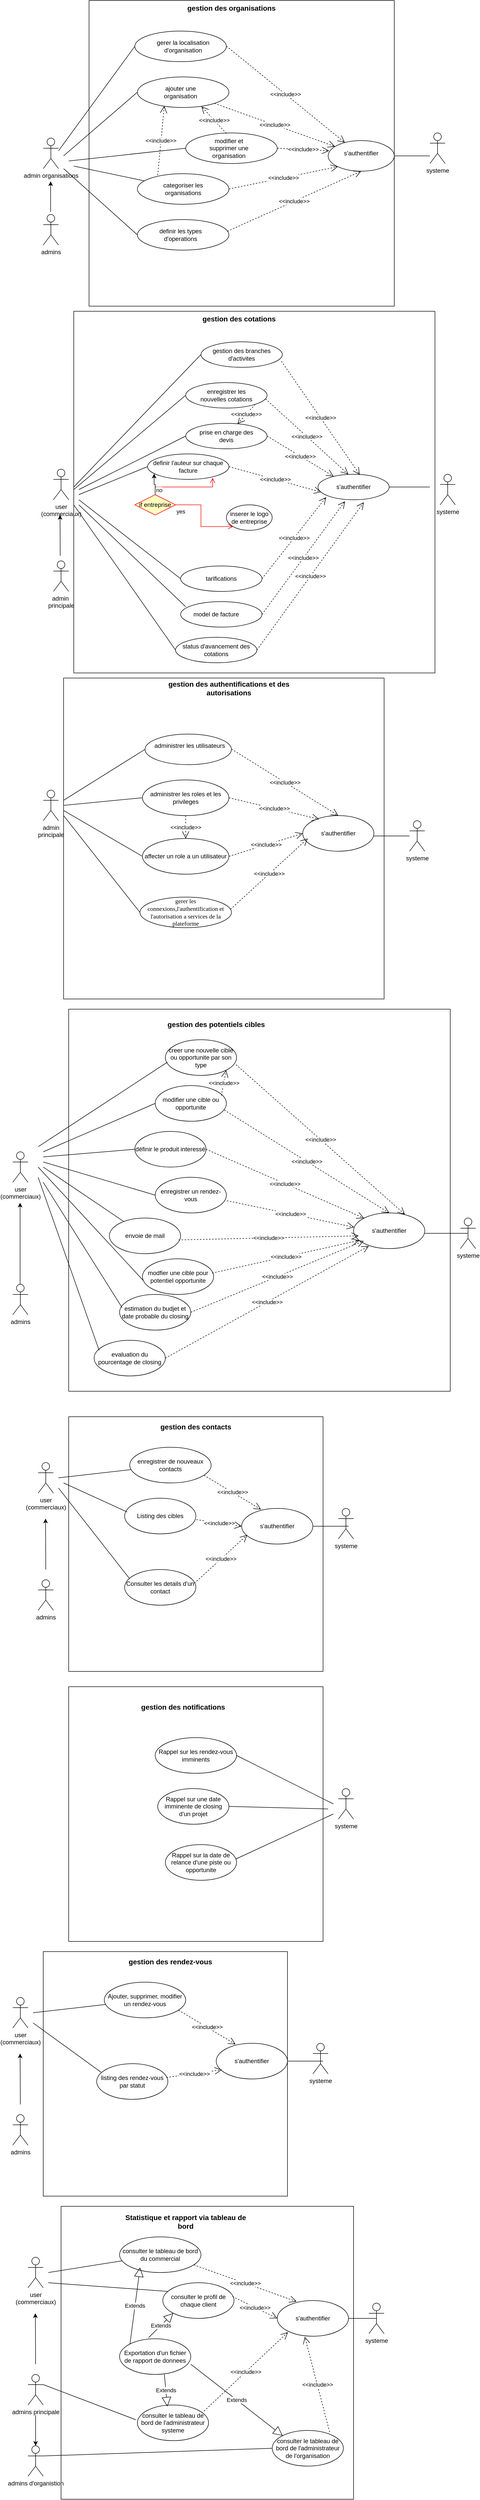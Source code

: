 <mxfile version="24.0.1" type="github">
  <diagram name="Page-1" id="YedJf_uwcZubBDAMZVYi">
    <mxGraphModel dx="1050" dy="566" grid="1" gridSize="10" guides="1" tooltips="1" connect="1" arrows="1" fold="1" page="1" pageScale="1" pageWidth="850" pageHeight="1100" math="0" shadow="0">
      <root>
        <mxCell id="0" />
        <mxCell id="1" parent="0" />
        <mxCell id="aS9QhIr4S9a6gYHnRsQU-1" value="admin organisations" style="shape=umlActor;verticalLabelPosition=bottom;verticalAlign=top;html=1;outlineConnect=0;" vertex="1" parent="1">
          <mxGeometry x="100" y="300" width="30" height="60" as="geometry" />
        </mxCell>
        <mxCell id="aS9QhIr4S9a6gYHnRsQU-23" value="" style="whiteSpace=wrap;html=1;aspect=fixed;" vertex="1" parent="1">
          <mxGeometry x="190" y="30" width="600" height="600" as="geometry" />
        </mxCell>
        <mxCell id="aS9QhIr4S9a6gYHnRsQU-29" value="" style="ellipse;whiteSpace=wrap;html=1;" vertex="1" parent="1">
          <mxGeometry x="280" y="90" width="180" height="60" as="geometry" />
        </mxCell>
        <mxCell id="aS9QhIr4S9a6gYHnRsQU-33" value="gerer la localisation d&#39;organisation" style="text;html=1;align=center;verticalAlign=middle;whiteSpace=wrap;rounded=0;" vertex="1" parent="1">
          <mxGeometry x="320" y="105" width="110" height="30" as="geometry" />
        </mxCell>
        <mxCell id="aS9QhIr4S9a6gYHnRsQU-35" value="" style="ellipse;whiteSpace=wrap;html=1;" vertex="1" parent="1">
          <mxGeometry x="285" y="180" width="180" height="60" as="geometry" />
        </mxCell>
        <mxCell id="aS9QhIr4S9a6gYHnRsQU-36" value="ajouter une organisation" style="text;html=1;align=center;verticalAlign=middle;whiteSpace=wrap;rounded=0;" vertex="1" parent="1">
          <mxGeometry x="315" y="195" width="110" height="30" as="geometry" />
        </mxCell>
        <mxCell id="aS9QhIr4S9a6gYHnRsQU-38" value="" style="ellipse;whiteSpace=wrap;html=1;" vertex="1" parent="1">
          <mxGeometry x="380" y="290" width="180" height="60" as="geometry" />
        </mxCell>
        <mxCell id="aS9QhIr4S9a6gYHnRsQU-39" value="modifier et supprimer une organisation" style="text;html=1;align=center;verticalAlign=middle;whiteSpace=wrap;rounded=0;" vertex="1" parent="1">
          <mxGeometry x="410" y="305" width="110" height="30" as="geometry" />
        </mxCell>
        <mxCell id="aS9QhIr4S9a6gYHnRsQU-40" value="" style="ellipse;whiteSpace=wrap;html=1;" vertex="1" parent="1">
          <mxGeometry x="285" y="370" width="180" height="60" as="geometry" />
        </mxCell>
        <mxCell id="aS9QhIr4S9a6gYHnRsQU-41" value="categoriser les organisations" style="text;html=1;align=center;verticalAlign=middle;whiteSpace=wrap;rounded=0;" vertex="1" parent="1">
          <mxGeometry x="320" y="385" width="110" height="30" as="geometry" />
        </mxCell>
        <mxCell id="aS9QhIr4S9a6gYHnRsQU-42" value="" style="ellipse;whiteSpace=wrap;html=1;" vertex="1" parent="1">
          <mxGeometry x="285" y="460" width="180" height="60" as="geometry" />
        </mxCell>
        <mxCell id="aS9QhIr4S9a6gYHnRsQU-43" value="definir les types d&#39;operations" style="text;html=1;align=center;verticalAlign=middle;whiteSpace=wrap;rounded=0;" vertex="1" parent="1">
          <mxGeometry x="315" y="475" width="110" height="30" as="geometry" />
        </mxCell>
        <mxCell id="aS9QhIr4S9a6gYHnRsQU-44" value="" style="ellipse;whiteSpace=wrap;html=1;" vertex="1" parent="1">
          <mxGeometry x="660" y="305" width="130" height="60" as="geometry" />
        </mxCell>
        <mxCell id="aS9QhIr4S9a6gYHnRsQU-47" value="&amp;lt;&amp;lt;include&amp;gt;&amp;gt;" style="endArrow=open;endSize=12;dashed=1;html=1;rounded=0;" edge="1" parent="1" target="aS9QhIr4S9a6gYHnRsQU-44">
          <mxGeometry width="160" relative="1" as="geometry">
            <mxPoint x="460" y="119.5" as="sourcePoint" />
            <mxPoint x="620" y="119.5" as="targetPoint" />
          </mxGeometry>
        </mxCell>
        <mxCell id="aS9QhIr4S9a6gYHnRsQU-49" value="&amp;lt;&amp;lt;include&amp;gt;&amp;gt;" style="endArrow=open;endSize=12;dashed=1;html=1;rounded=0;" edge="1" parent="1" source="aS9QhIr4S9a6gYHnRsQU-35" target="aS9QhIr4S9a6gYHnRsQU-44">
          <mxGeometry width="160" relative="1" as="geometry">
            <mxPoint x="470" y="129.5" as="sourcePoint" />
            <mxPoint x="280" y="60" as="targetPoint" />
          </mxGeometry>
        </mxCell>
        <mxCell id="aS9QhIr4S9a6gYHnRsQU-51" value="&amp;lt;&amp;lt;include&amp;gt;&amp;gt;" style="endArrow=open;endSize=12;dashed=1;html=1;rounded=0;exitX=1;exitY=0.5;exitDx=0;exitDy=0;entryX=0.015;entryY=0.333;entryDx=0;entryDy=0;entryPerimeter=0;" edge="1" parent="1" source="aS9QhIr4S9a6gYHnRsQU-38" target="aS9QhIr4S9a6gYHnRsQU-44">
          <mxGeometry width="160" relative="1" as="geometry">
            <mxPoint x="438" y="244" as="sourcePoint" />
            <mxPoint x="579" y="309" as="targetPoint" />
          </mxGeometry>
        </mxCell>
        <mxCell id="aS9QhIr4S9a6gYHnRsQU-52" value="&amp;lt;&amp;lt;include&amp;gt;&amp;gt;" style="endArrow=open;endSize=12;dashed=1;html=1;rounded=0;exitX=1;exitY=0.5;exitDx=0;exitDy=0;entryX=0;entryY=1;entryDx=0;entryDy=0;" edge="1" parent="1" source="aS9QhIr4S9a6gYHnRsQU-40" target="aS9QhIr4S9a6gYHnRsQU-44">
          <mxGeometry width="160" relative="1" as="geometry">
            <mxPoint x="475" y="310" as="sourcePoint" />
            <mxPoint x="580" y="340" as="targetPoint" />
          </mxGeometry>
        </mxCell>
        <mxCell id="aS9QhIr4S9a6gYHnRsQU-53" value="&amp;lt;&amp;lt;include&amp;gt;&amp;gt;" style="endArrow=open;endSize=12;dashed=1;html=1;rounded=0;exitX=0.983;exitY=0.383;exitDx=0;exitDy=0;exitPerimeter=0;entryX=0.5;entryY=1;entryDx=0;entryDy=0;" edge="1" parent="1" source="aS9QhIr4S9a6gYHnRsQU-42" target="aS9QhIr4S9a6gYHnRsQU-44">
          <mxGeometry width="160" relative="1" as="geometry">
            <mxPoint x="475" y="410" as="sourcePoint" />
            <mxPoint x="590" y="350" as="targetPoint" />
          </mxGeometry>
        </mxCell>
        <mxCell id="aS9QhIr4S9a6gYHnRsQU-54" value="systeme" style="shape=umlActor;verticalLabelPosition=bottom;verticalAlign=top;html=1;" vertex="1" parent="1">
          <mxGeometry x="860" y="290" width="30" height="60" as="geometry" />
        </mxCell>
        <mxCell id="aS9QhIr4S9a6gYHnRsQU-55" value="" style="endArrow=none;html=1;rounded=0;exitX=1;exitY=0.5;exitDx=0;exitDy=0;" edge="1" parent="1" source="aS9QhIr4S9a6gYHnRsQU-44">
          <mxGeometry width="50" height="50" relative="1" as="geometry">
            <mxPoint x="800" y="330" as="sourcePoint" />
            <mxPoint x="860" y="335" as="targetPoint" />
          </mxGeometry>
        </mxCell>
        <mxCell id="aS9QhIr4S9a6gYHnRsQU-58" value="" style="endArrow=none;html=1;rounded=0;entryX=0;entryY=0.5;entryDx=0;entryDy=0;" edge="1" parent="1" target="aS9QhIr4S9a6gYHnRsQU-29">
          <mxGeometry width="50" height="50" relative="1" as="geometry">
            <mxPoint x="130" y="325" as="sourcePoint" />
            <mxPoint x="180" y="275" as="targetPoint" />
          </mxGeometry>
        </mxCell>
        <mxCell id="aS9QhIr4S9a6gYHnRsQU-59" value="" style="endArrow=none;html=1;rounded=0;entryX=0;entryY=0.5;entryDx=0;entryDy=0;" edge="1" parent="1" target="aS9QhIr4S9a6gYHnRsQU-35">
          <mxGeometry width="50" height="50" relative="1" as="geometry">
            <mxPoint x="140" y="335" as="sourcePoint" />
            <mxPoint x="290" y="130" as="targetPoint" />
          </mxGeometry>
        </mxCell>
        <mxCell id="aS9QhIr4S9a6gYHnRsQU-60" value="" style="endArrow=none;html=1;rounded=0;entryX=0;entryY=0.5;entryDx=0;entryDy=0;" edge="1" parent="1" target="aS9QhIr4S9a6gYHnRsQU-38">
          <mxGeometry width="50" height="50" relative="1" as="geometry">
            <mxPoint x="150" y="345" as="sourcePoint" />
            <mxPoint x="295" y="220" as="targetPoint" />
          </mxGeometry>
        </mxCell>
        <mxCell id="aS9QhIr4S9a6gYHnRsQU-61" value="" style="endArrow=none;html=1;rounded=0;" edge="1" parent="1" target="aS9QhIr4S9a6gYHnRsQU-40">
          <mxGeometry width="50" height="50" relative="1" as="geometry">
            <mxPoint x="160" y="355" as="sourcePoint" />
            <mxPoint x="295" y="310" as="targetPoint" />
          </mxGeometry>
        </mxCell>
        <mxCell id="aS9QhIr4S9a6gYHnRsQU-62" value="" style="endArrow=none;html=1;rounded=0;entryX=0;entryY=0.5;entryDx=0;entryDy=0;" edge="1" parent="1" target="aS9QhIr4S9a6gYHnRsQU-42">
          <mxGeometry width="50" height="50" relative="1" as="geometry">
            <mxPoint x="140" y="360" as="sourcePoint" />
            <mxPoint x="309" y="394" as="targetPoint" />
          </mxGeometry>
        </mxCell>
        <mxCell id="aS9QhIr4S9a6gYHnRsQU-64" value="&amp;lt;&amp;lt;include&amp;gt;&amp;gt;" style="endArrow=open;endSize=12;dashed=1;html=1;rounded=0;entryX=0.7;entryY=0.967;entryDx=0;entryDy=0;entryPerimeter=0;exitX=0.444;exitY=0.017;exitDx=0;exitDy=0;exitPerimeter=0;" edge="1" parent="1" source="aS9QhIr4S9a6gYHnRsQU-38" target="aS9QhIr4S9a6gYHnRsQU-35">
          <mxGeometry width="160" relative="1" as="geometry">
            <mxPoint x="599" y="319" as="sourcePoint" />
            <mxPoint x="438" y="244" as="targetPoint" />
          </mxGeometry>
        </mxCell>
        <mxCell id="aS9QhIr4S9a6gYHnRsQU-45" value="s&#39;authentifier" style="text;html=1;align=center;verticalAlign=middle;whiteSpace=wrap;rounded=0;" vertex="1" parent="1">
          <mxGeometry x="680" y="315" width="90" height="30" as="geometry" />
        </mxCell>
        <mxCell id="aS9QhIr4S9a6gYHnRsQU-67" value="&amp;lt;&amp;lt;include&amp;gt;&amp;gt;" style="endArrow=open;endSize=12;dashed=1;html=1;rounded=0;entryX=0.294;entryY=0.95;entryDx=0;entryDy=0;entryPerimeter=0;exitX=0.222;exitY=0.05;exitDx=0;exitDy=0;exitPerimeter=0;" edge="1" parent="1" source="aS9QhIr4S9a6gYHnRsQU-40" target="aS9QhIr4S9a6gYHnRsQU-35">
          <mxGeometry width="160" relative="1" as="geometry">
            <mxPoint x="470" y="301" as="sourcePoint" />
            <mxPoint x="421" y="248" as="targetPoint" />
          </mxGeometry>
        </mxCell>
        <mxCell id="aS9QhIr4S9a6gYHnRsQU-68" value="&lt;b&gt;&lt;font style=&quot;font-size: 14px;&quot;&gt;gestion des organisations&lt;/font&gt;&lt;/b&gt;" style="text;html=1;align=center;verticalAlign=middle;whiteSpace=wrap;rounded=0;" vertex="1" parent="1">
          <mxGeometry x="345" y="30" width="250" height="30" as="geometry" />
        </mxCell>
        <mxCell id="aS9QhIr4S9a6gYHnRsQU-69" value="" style="whiteSpace=wrap;html=1;aspect=fixed;" vertex="1" parent="1">
          <mxGeometry x="160" y="640" width="710" height="710" as="geometry" />
        </mxCell>
        <mxCell id="aS9QhIr4S9a6gYHnRsQU-70" value="&lt;div&gt;admin&amp;nbsp;&lt;/div&gt;&lt;div&gt;principale&lt;/div&gt;" style="shape=umlActor;verticalLabelPosition=bottom;verticalAlign=top;html=1;outlineConnect=0;" vertex="1" parent="1">
          <mxGeometry x="120" y="1130" width="30" height="60" as="geometry" />
        </mxCell>
        <mxCell id="aS9QhIr4S9a6gYHnRsQU-71" value="systeme" style="shape=umlActor;verticalLabelPosition=bottom;verticalAlign=top;html=1;" vertex="1" parent="1">
          <mxGeometry x="820" y="1640" width="30" height="60" as="geometry" />
        </mxCell>
        <mxCell id="aS9QhIr4S9a6gYHnRsQU-73" value="&lt;b&gt;&lt;font style=&quot;font-size: 14px;&quot;&gt;gestion des cotations&lt;br&gt;&lt;/font&gt;&lt;/b&gt;" style="text;html=1;align=center;verticalAlign=middle;whiteSpace=wrap;rounded=0;" vertex="1" parent="1">
          <mxGeometry x="360" y="640" width="250" height="30" as="geometry" />
        </mxCell>
        <mxCell id="aS9QhIr4S9a6gYHnRsQU-74" value="&lt;div&gt;user&lt;/div&gt;&lt;div&gt;(commerciaux)&lt;/div&gt;" style="shape=umlActor;verticalLabelPosition=bottom;verticalAlign=top;html=1;outlineConnect=0;" vertex="1" parent="1">
          <mxGeometry x="120" y="950" width="30" height="60" as="geometry" />
        </mxCell>
        <mxCell id="aS9QhIr4S9a6gYHnRsQU-76" value="" style="ellipse;whiteSpace=wrap;html=1;" vertex="1" parent="1">
          <mxGeometry x="410" y="700" width="160" height="50" as="geometry" />
        </mxCell>
        <mxCell id="aS9QhIr4S9a6gYHnRsQU-77" value="gestion des branches d&#39;activites" style="text;html=1;align=center;verticalAlign=middle;whiteSpace=wrap;rounded=0;" vertex="1" parent="1">
          <mxGeometry x="430" y="710" width="120" height="30" as="geometry" />
        </mxCell>
        <mxCell id="aS9QhIr4S9a6gYHnRsQU-78" value="" style="ellipse;whiteSpace=wrap;html=1;" vertex="1" parent="1">
          <mxGeometry x="380" y="780" width="160" height="50" as="geometry" />
        </mxCell>
        <mxCell id="aS9QhIr4S9a6gYHnRsQU-79" value="enregistrer les nouvelles cotations" style="text;html=1;align=center;verticalAlign=middle;whiteSpace=wrap;rounded=0;" vertex="1" parent="1">
          <mxGeometry x="400" y="790" width="120" height="30" as="geometry" />
        </mxCell>
        <mxCell id="aS9QhIr4S9a6gYHnRsQU-80" value="" style="ellipse;whiteSpace=wrap;html=1;" vertex="1" parent="1">
          <mxGeometry x="380" y="860" width="160" height="50" as="geometry" />
        </mxCell>
        <mxCell id="aS9QhIr4S9a6gYHnRsQU-81" value="prise en charge des devis" style="text;html=1;align=center;verticalAlign=middle;whiteSpace=wrap;rounded=0;" vertex="1" parent="1">
          <mxGeometry x="400" y="870" width="120" height="30" as="geometry" />
        </mxCell>
        <mxCell id="aS9QhIr4S9a6gYHnRsQU-82" value="" style="ellipse;whiteSpace=wrap;html=1;" vertex="1" parent="1">
          <mxGeometry x="370" y="1140" width="160" height="50" as="geometry" />
        </mxCell>
        <mxCell id="aS9QhIr4S9a6gYHnRsQU-83" value="tarifications" style="text;html=1;align=center;verticalAlign=middle;whiteSpace=wrap;rounded=0;" vertex="1" parent="1">
          <mxGeometry x="390" y="1150" width="120" height="30" as="geometry" />
        </mxCell>
        <mxCell id="aS9QhIr4S9a6gYHnRsQU-85" value="" style="ellipse;whiteSpace=wrap;html=1;" vertex="1" parent="1">
          <mxGeometry x="370" y="1210" width="160" height="50" as="geometry" />
        </mxCell>
        <mxCell id="aS9QhIr4S9a6gYHnRsQU-88" value="status d&#39;avancement des cotations " style="ellipse;whiteSpace=wrap;html=1;" vertex="1" parent="1">
          <mxGeometry x="360" y="1280" width="160" height="50" as="geometry" />
        </mxCell>
        <mxCell id="aS9QhIr4S9a6gYHnRsQU-89" value="model de facture" style="text;html=1;align=center;verticalAlign=middle;whiteSpace=wrap;rounded=0;" vertex="1" parent="1">
          <mxGeometry x="380" y="1220" width="120" height="30" as="geometry" />
        </mxCell>
        <mxCell id="aS9QhIr4S9a6gYHnRsQU-93" value="definir l&#39;auteur sur chaque facture" style="ellipse;whiteSpace=wrap;html=1;" vertex="1" parent="1">
          <mxGeometry x="305" y="920" width="160" height="50" as="geometry" />
        </mxCell>
        <mxCell id="aS9QhIr4S9a6gYHnRsQU-97" value="s&#39;authentifier" style="ellipse;whiteSpace=wrap;html=1;" vertex="1" parent="1">
          <mxGeometry x="640" y="960" width="140" height="50" as="geometry" />
        </mxCell>
        <mxCell id="aS9QhIr4S9a6gYHnRsQU-99" value="" style="endArrow=none;html=1;rounded=0;entryX=0;entryY=0.5;entryDx=0;entryDy=0;" edge="1" parent="1" target="aS9QhIr4S9a6gYHnRsQU-76">
          <mxGeometry width="50" height="50" relative="1" as="geometry">
            <mxPoint x="160" y="985" as="sourcePoint" />
            <mxPoint x="210" y="935" as="targetPoint" />
          </mxGeometry>
        </mxCell>
        <mxCell id="aS9QhIr4S9a6gYHnRsQU-100" value="" style="endArrow=none;html=1;rounded=0;entryX=0;entryY=0.5;entryDx=0;entryDy=0;" edge="1" parent="1" target="aS9QhIr4S9a6gYHnRsQU-78">
          <mxGeometry width="50" height="50" relative="1" as="geometry">
            <mxPoint x="160" y="990" as="sourcePoint" />
            <mxPoint x="330" y="785" as="targetPoint" />
          </mxGeometry>
        </mxCell>
        <mxCell id="aS9QhIr4S9a6gYHnRsQU-101" value="" style="endArrow=none;html=1;rounded=0;entryX=0;entryY=0.5;entryDx=0;entryDy=0;" edge="1" parent="1" target="aS9QhIr4S9a6gYHnRsQU-80">
          <mxGeometry width="50" height="50" relative="1" as="geometry">
            <mxPoint x="170" y="990" as="sourcePoint" />
            <mxPoint x="340" y="795" as="targetPoint" />
          </mxGeometry>
        </mxCell>
        <mxCell id="aS9QhIr4S9a6gYHnRsQU-102" value="" style="endArrow=none;html=1;rounded=0;entryX=0;entryY=0.5;entryDx=0;entryDy=0;" edge="1" parent="1" target="aS9QhIr4S9a6gYHnRsQU-93">
          <mxGeometry width="50" height="50" relative="1" as="geometry">
            <mxPoint x="170" y="1000" as="sourcePoint" />
            <mxPoint x="350" y="805" as="targetPoint" />
          </mxGeometry>
        </mxCell>
        <mxCell id="aS9QhIr4S9a6gYHnRsQU-103" value="" style="endArrow=none;html=1;rounded=0;entryX=0;entryY=0.5;entryDx=0;entryDy=0;" edge="1" parent="1" target="aS9QhIr4S9a6gYHnRsQU-82">
          <mxGeometry width="50" height="50" relative="1" as="geometry">
            <mxPoint x="170" y="1010" as="sourcePoint" />
            <mxPoint x="360" y="815" as="targetPoint" />
          </mxGeometry>
        </mxCell>
        <mxCell id="aS9QhIr4S9a6gYHnRsQU-104" value="" style="endArrow=none;html=1;rounded=0;entryX=0;entryY=0;entryDx=0;entryDy=0;" edge="1" parent="1" target="aS9QhIr4S9a6gYHnRsQU-89">
          <mxGeometry width="50" height="50" relative="1" as="geometry">
            <mxPoint x="170" y="1020" as="sourcePoint" />
            <mxPoint x="370" y="825" as="targetPoint" />
          </mxGeometry>
        </mxCell>
        <mxCell id="aS9QhIr4S9a6gYHnRsQU-105" value="" style="endArrow=none;html=1;rounded=0;entryX=0;entryY=0.5;entryDx=0;entryDy=0;" edge="1" parent="1" target="aS9QhIr4S9a6gYHnRsQU-88">
          <mxGeometry width="50" height="50" relative="1" as="geometry">
            <mxPoint x="160" y="1020" as="sourcePoint" />
            <mxPoint x="380" y="835" as="targetPoint" />
          </mxGeometry>
        </mxCell>
        <mxCell id="aS9QhIr4S9a6gYHnRsQU-107" value="" style="endArrow=classic;html=1;rounded=0;" edge="1" parent="1">
          <mxGeometry width="50" height="50" relative="1" as="geometry">
            <mxPoint x="133.38" y="1120" as="sourcePoint" />
            <mxPoint x="133" y="1040" as="targetPoint" />
          </mxGeometry>
        </mxCell>
        <mxCell id="aS9QhIr4S9a6gYHnRsQU-109" value="" style="endArrow=none;html=1;rounded=0;exitX=1;exitY=0.5;exitDx=0;exitDy=0;" edge="1" parent="1" source="aS9QhIr4S9a6gYHnRsQU-97">
          <mxGeometry width="50" height="50" relative="1" as="geometry">
            <mxPoint x="750" y="985" as="sourcePoint" />
            <mxPoint x="860" y="985" as="targetPoint" />
          </mxGeometry>
        </mxCell>
        <mxCell id="aS9QhIr4S9a6gYHnRsQU-110" value="&amp;lt;&amp;lt;include&amp;gt;&amp;gt;" style="endArrow=open;endSize=12;dashed=1;html=1;rounded=0;entryX=0.588;entryY=0.02;entryDx=0;entryDy=0;entryPerimeter=0;exitX=0.988;exitY=0.76;exitDx=0;exitDy=0;exitPerimeter=0;" edge="1" parent="1" source="aS9QhIr4S9a6gYHnRsQU-76" target="aS9QhIr4S9a6gYHnRsQU-97">
          <mxGeometry width="160" relative="1" as="geometry">
            <mxPoint x="480" y="774.5" as="sourcePoint" />
            <mxPoint x="640" y="774.5" as="targetPoint" />
          </mxGeometry>
        </mxCell>
        <mxCell id="aS9QhIr4S9a6gYHnRsQU-111" value="&amp;lt;&amp;lt;include&amp;gt;&amp;gt;" style="endArrow=open;endSize=12;dashed=1;html=1;rounded=0;entryX=0.425;entryY=0;entryDx=0;entryDy=0;entryPerimeter=0;exitX=0.981;exitY=0.64;exitDx=0;exitDy=0;exitPerimeter=0;" edge="1" parent="1" source="aS9QhIr4S9a6gYHnRsQU-78" target="aS9QhIr4S9a6gYHnRsQU-97">
          <mxGeometry width="160" relative="1" as="geometry">
            <mxPoint x="490" y="784.5" as="sourcePoint" />
            <mxPoint x="694" y="971" as="targetPoint" />
          </mxGeometry>
        </mxCell>
        <mxCell id="aS9QhIr4S9a6gYHnRsQU-112" value="&amp;lt;&amp;lt;include&amp;gt;&amp;gt;" style="endArrow=open;endSize=12;dashed=1;html=1;rounded=0;entryX=0.219;entryY=0.08;entryDx=0;entryDy=0;entryPerimeter=0;exitX=1;exitY=0.5;exitDx=0;exitDy=0;" edge="1" parent="1" source="aS9QhIr4S9a6gYHnRsQU-80" target="aS9QhIr4S9a6gYHnRsQU-97">
          <mxGeometry width="160" relative="1" as="geometry">
            <mxPoint x="477" y="872" as="sourcePoint" />
            <mxPoint x="668" y="970" as="targetPoint" />
          </mxGeometry>
        </mxCell>
        <mxCell id="aS9QhIr4S9a6gYHnRsQU-113" value="&amp;lt;&amp;lt;include&amp;gt;&amp;gt;" style="endArrow=open;endSize=12;dashed=1;html=1;rounded=0;entryX=0.044;entryY=0.7;entryDx=0;entryDy=0;entryPerimeter=0;exitX=1;exitY=0.5;exitDx=0;exitDy=0;" edge="1" parent="1" source="aS9QhIr4S9a6gYHnRsQU-93" target="aS9QhIr4S9a6gYHnRsQU-97">
          <mxGeometry width="160" relative="1" as="geometry">
            <mxPoint x="470" y="935" as="sourcePoint" />
            <mxPoint x="635" y="974" as="targetPoint" />
          </mxGeometry>
        </mxCell>
        <mxCell id="aS9QhIr4S9a6gYHnRsQU-114" value="&amp;lt;&amp;lt;include&amp;gt;&amp;gt;" style="endArrow=open;endSize=12;dashed=1;html=1;rounded=0;entryX=0.044;entryY=0.7;entryDx=0;entryDy=0;entryPerimeter=0;exitX=1;exitY=0.5;exitDx=0;exitDy=0;" edge="1" parent="1" source="aS9QhIr4S9a6gYHnRsQU-82">
          <mxGeometry width="160" relative="1" as="geometry">
            <mxPoint x="540" y="995" as="sourcePoint" />
            <mxPoint x="656" y="1005" as="targetPoint" />
          </mxGeometry>
        </mxCell>
        <mxCell id="aS9QhIr4S9a6gYHnRsQU-115" value="&amp;lt;&amp;lt;include&amp;gt;&amp;gt;" style="endArrow=open;endSize=12;dashed=1;html=1;rounded=0;entryX=0.379;entryY=1.06;entryDx=0;entryDy=0;entryPerimeter=0;exitX=1;exitY=0.5;exitDx=0;exitDy=0;" edge="1" parent="1" source="aS9QhIr4S9a6gYHnRsQU-85" target="aS9QhIr4S9a6gYHnRsQU-97">
          <mxGeometry width="160" relative="1" as="geometry">
            <mxPoint x="550" y="1005" as="sourcePoint" />
            <mxPoint x="666" y="1015" as="targetPoint" />
          </mxGeometry>
        </mxCell>
        <mxCell id="aS9QhIr4S9a6gYHnRsQU-116" value="&amp;lt;&amp;lt;include&amp;gt;&amp;gt;" style="endArrow=open;endSize=12;dashed=1;html=1;rounded=0;entryX=0.643;entryY=1.1;entryDx=0;entryDy=0;entryPerimeter=0;exitX=1;exitY=0.5;exitDx=0;exitDy=0;" edge="1" parent="1" source="aS9QhIr4S9a6gYHnRsQU-88" target="aS9QhIr4S9a6gYHnRsQU-97">
          <mxGeometry width="160" relative="1" as="geometry">
            <mxPoint x="560" y="1015" as="sourcePoint" />
            <mxPoint x="676" y="1025" as="targetPoint" />
          </mxGeometry>
        </mxCell>
        <mxCell id="aS9QhIr4S9a6gYHnRsQU-121" value="inserer le logo de entreprise" style="ellipse;whiteSpace=wrap;html=1;" vertex="1" parent="1">
          <mxGeometry x="460" y="1020" width="90" height="50" as="geometry" />
        </mxCell>
        <mxCell id="aS9QhIr4S9a6gYHnRsQU-125" value="if entreprise" style="rhombus;whiteSpace=wrap;html=1;fontColor=#000000;fillColor=#ffffc0;strokeColor=#ff0000;" vertex="1" parent="1">
          <mxGeometry x="280" y="1000" width="80" height="40" as="geometry" />
        </mxCell>
        <mxCell id="aS9QhIr4S9a6gYHnRsQU-126" value="no" style="edgeStyle=orthogonalEdgeStyle;html=1;align=left;verticalAlign=bottom;endArrow=open;endSize=8;strokeColor=#ff0000;rounded=0;entryX=0.8;entryY=0.94;entryDx=0;entryDy=0;entryPerimeter=0;" edge="1" source="aS9QhIr4S9a6gYHnRsQU-125" parent="1" target="aS9QhIr4S9a6gYHnRsQU-93">
          <mxGeometry x="-1" relative="1" as="geometry">
            <mxPoint x="660" y="1060" as="targetPoint" />
          </mxGeometry>
        </mxCell>
        <mxCell id="aS9QhIr4S9a6gYHnRsQU-127" value="yes" style="edgeStyle=orthogonalEdgeStyle;html=1;align=left;verticalAlign=top;endArrow=open;endSize=8;strokeColor=#ff0000;rounded=0;entryX=0;entryY=1;entryDx=0;entryDy=0;" edge="1" source="aS9QhIr4S9a6gYHnRsQU-125" parent="1" target="aS9QhIr4S9a6gYHnRsQU-121">
          <mxGeometry x="-1" relative="1" as="geometry">
            <mxPoint x="520" y="1140" as="targetPoint" />
          </mxGeometry>
        </mxCell>
        <mxCell id="aS9QhIr4S9a6gYHnRsQU-130" style="edgeStyle=orthogonalEdgeStyle;rounded=0;orthogonalLoop=1;jettySize=auto;html=1;exitX=0.5;exitY=0;exitDx=0;exitDy=0;entryX=0.081;entryY=0.78;entryDx=0;entryDy=0;entryPerimeter=0;" edge="1" parent="1" source="aS9QhIr4S9a6gYHnRsQU-125" target="aS9QhIr4S9a6gYHnRsQU-93">
          <mxGeometry relative="1" as="geometry" />
        </mxCell>
        <mxCell id="aS9QhIr4S9a6gYHnRsQU-133" value="&amp;lt;&amp;lt;include&amp;gt;&amp;gt;" style="endArrow=open;endSize=12;dashed=1;html=1;rounded=0;exitX=1;exitY=1;exitDx=0;exitDy=0;" edge="1" parent="1" source="aS9QhIr4S9a6gYHnRsQU-78" target="aS9QhIr4S9a6gYHnRsQU-80">
          <mxGeometry width="160" relative="1" as="geometry">
            <mxPoint x="578" y="748" as="sourcePoint" />
            <mxPoint x="732" y="971" as="targetPoint" />
          </mxGeometry>
        </mxCell>
        <mxCell id="aS9QhIr4S9a6gYHnRsQU-136" value="" style="whiteSpace=wrap;html=1;aspect=fixed;" vertex="1" parent="1">
          <mxGeometry x="140" y="1360" width="630" height="630" as="geometry" />
        </mxCell>
        <mxCell id="aS9QhIr4S9a6gYHnRsQU-137" value="&lt;b&gt;&lt;font style=&quot;font-size: 14px;&quot;&gt;gestion des authentifications et des autorisations&lt;br&gt;&lt;/font&gt;&lt;/b&gt;" style="text;html=1;align=center;verticalAlign=middle;whiteSpace=wrap;rounded=0;" vertex="1" parent="1">
          <mxGeometry x="340" y="1360" width="250" height="40" as="geometry" />
        </mxCell>
        <mxCell id="aS9QhIr4S9a6gYHnRsQU-138" value="&lt;div&gt;admin &lt;br&gt;&lt;/div&gt;&lt;div&gt;principale&lt;br&gt;&lt;/div&gt;" style="shape=umlActor;verticalLabelPosition=bottom;verticalAlign=top;html=1;outlineConnect=0;" vertex="1" parent="1">
          <mxGeometry x="100" y="1580" width="30" height="60" as="geometry" />
        </mxCell>
        <mxCell id="aS9QhIr4S9a6gYHnRsQU-143" value="&lt;br&gt;&lt;br&gt;&lt;br&gt;&lt;br&gt;&lt;p style=&quot;margin-top:0cm;margin-right:0cm;margin-bottom:0cm;&lt;br/&gt;margin-left:36.0pt;text-align:justify;text-indent:-18.0pt;mso-list:l0 level1 lfo1;&lt;br/&gt;tab-stops:0cm&quot; class=&quot;MsoNormal&quot;&gt;&amp;nbsp;&amp;nbsp;&amp;nbsp;&amp;nbsp;&amp;nbsp;&amp;nbsp;&amp;nbsp;&amp;nbsp; administrer les utilisateurs&lt;br&gt;&lt;/p&gt;&lt;br&gt;&lt;br&gt;&lt;br&gt;&lt;br&gt;&lt;div&gt;&lt;br&gt;&lt;/div&gt;" style="ellipse;whiteSpace=wrap;html=1;" vertex="1" parent="1">
          <mxGeometry x="300" y="1470" width="170" height="60" as="geometry" />
        </mxCell>
        <mxCell id="aS9QhIr4S9a6gYHnRsQU-144" value="administrer les roles et les privileges" style="ellipse;whiteSpace=wrap;html=1;" vertex="1" parent="1">
          <mxGeometry x="295" y="1560" width="170" height="70" as="geometry" />
        </mxCell>
        <mxCell id="aS9QhIr4S9a6gYHnRsQU-145" value="affecter un role a un utilisateur" style="ellipse;whiteSpace=wrap;html=1;" vertex="1" parent="1">
          <mxGeometry x="295" y="1675" width="170" height="70" as="geometry" />
        </mxCell>
        <mxCell id="aS9QhIr4S9a6gYHnRsQU-146" value="&lt;font style=&quot;font-size: 12px;&quot;&gt;&lt;span style=&quot;line-height: 115%; font-family: &amp;quot;Times New Roman&amp;quot;, serif;&quot; lang=&quot;FR&quot;&gt;gerer les connexions,l&#39;authentification et l&#39;autorisation a services de la plateforme&lt;br&gt;&lt;/span&gt;&lt;/font&gt;" style="ellipse;whiteSpace=wrap;html=1;" vertex="1" parent="1">
          <mxGeometry x="290" y="1790" width="180" height="60" as="geometry" />
        </mxCell>
        <mxCell id="aS9QhIr4S9a6gYHnRsQU-147" value="s&#39;authentifier" style="ellipse;whiteSpace=wrap;html=1;" vertex="1" parent="1">
          <mxGeometry x="610" y="1630" width="140" height="70" as="geometry" />
        </mxCell>
        <mxCell id="aS9QhIr4S9a6gYHnRsQU-148" value="&amp;lt;&amp;lt;include&amp;gt;&amp;gt;" style="endArrow=open;endSize=12;dashed=1;html=1;rounded=0;entryX=0.5;entryY=0;entryDx=0;entryDy=0;" edge="1" parent="1" target="aS9QhIr4S9a6gYHnRsQU-147">
          <mxGeometry width="160" relative="1" as="geometry">
            <mxPoint x="470" y="1499.5" as="sourcePoint" />
            <mxPoint x="630" y="1499.5" as="targetPoint" />
          </mxGeometry>
        </mxCell>
        <mxCell id="aS9QhIr4S9a6gYHnRsQU-149" value="&amp;lt;&amp;lt;include&amp;gt;&amp;gt;" style="endArrow=open;endSize=12;dashed=1;html=1;rounded=0;entryX=0.229;entryY=0.1;entryDx=0;entryDy=0;exitX=1;exitY=0.5;exitDx=0;exitDy=0;entryPerimeter=0;" edge="1" parent="1" source="aS9QhIr4S9a6gYHnRsQU-144" target="aS9QhIr4S9a6gYHnRsQU-147">
          <mxGeometry width="160" relative="1" as="geometry">
            <mxPoint x="480" y="1509.5" as="sourcePoint" />
            <mxPoint x="690" y="1640" as="targetPoint" />
          </mxGeometry>
        </mxCell>
        <mxCell id="aS9QhIr4S9a6gYHnRsQU-150" value="&amp;lt;&amp;lt;include&amp;gt;&amp;gt;" style="endArrow=open;endSize=12;dashed=1;html=1;rounded=0;entryX=0;entryY=0.5;entryDx=0;entryDy=0;exitX=1;exitY=0.5;exitDx=0;exitDy=0;" edge="1" parent="1" source="aS9QhIr4S9a6gYHnRsQU-145" target="aS9QhIr4S9a6gYHnRsQU-147">
          <mxGeometry width="160" relative="1" as="geometry">
            <mxPoint x="475" y="1605" as="sourcePoint" />
            <mxPoint x="652" y="1647" as="targetPoint" />
          </mxGeometry>
        </mxCell>
        <mxCell id="aS9QhIr4S9a6gYHnRsQU-151" value="&amp;lt;&amp;lt;include&amp;gt;&amp;gt;" style="endArrow=open;endSize=12;dashed=1;html=1;rounded=0;entryX=0;entryY=0.5;entryDx=0;entryDy=0;exitX=0.989;exitY=0.4;exitDx=0;exitDy=0;exitPerimeter=0;" edge="1" parent="1" source="aS9QhIr4S9a6gYHnRsQU-146">
          <mxGeometry width="160" relative="1" as="geometry">
            <mxPoint x="480" y="1720" as="sourcePoint" />
            <mxPoint x="620" y="1675" as="targetPoint" />
          </mxGeometry>
        </mxCell>
        <mxCell id="aS9QhIr4S9a6gYHnRsQU-152" value="systeme" style="shape=umlActor;verticalLabelPosition=bottom;verticalAlign=top;html=1;" vertex="1" parent="1">
          <mxGeometry x="880" y="960" width="30" height="60" as="geometry" />
        </mxCell>
        <mxCell id="aS9QhIr4S9a6gYHnRsQU-154" value="" style="endArrow=none;html=1;rounded=0;" edge="1" parent="1">
          <mxGeometry width="50" height="50" relative="1" as="geometry">
            <mxPoint x="750" y="1670" as="sourcePoint" />
            <mxPoint x="820" y="1670" as="targetPoint" />
          </mxGeometry>
        </mxCell>
        <mxCell id="aS9QhIr4S9a6gYHnRsQU-155" value="" style="endArrow=none;html=1;rounded=0;" edge="1" parent="1">
          <mxGeometry width="50" height="50" relative="1" as="geometry">
            <mxPoint x="140" y="1600" as="sourcePoint" />
            <mxPoint x="300" y="1500" as="targetPoint" />
          </mxGeometry>
        </mxCell>
        <mxCell id="aS9QhIr4S9a6gYHnRsQU-156" value="" style="endArrow=none;html=1;rounded=0;entryX=0;entryY=0.5;entryDx=0;entryDy=0;" edge="1" parent="1" target="aS9QhIr4S9a6gYHnRsQU-144">
          <mxGeometry width="50" height="50" relative="1" as="geometry">
            <mxPoint x="140" y="1610" as="sourcePoint" />
            <mxPoint x="310" y="1510" as="targetPoint" />
          </mxGeometry>
        </mxCell>
        <mxCell id="aS9QhIr4S9a6gYHnRsQU-157" value="" style="endArrow=none;html=1;rounded=0;entryX=0;entryY=0.5;entryDx=0;entryDy=0;" edge="1" parent="1" target="aS9QhIr4S9a6gYHnRsQU-146">
          <mxGeometry width="50" height="50" relative="1" as="geometry">
            <mxPoint x="140" y="1630" as="sourcePoint" />
            <mxPoint x="305" y="1605" as="targetPoint" />
          </mxGeometry>
        </mxCell>
        <mxCell id="aS9QhIr4S9a6gYHnRsQU-158" value="" style="endArrow=none;html=1;rounded=0;entryX=0;entryY=0.5;entryDx=0;entryDy=0;" edge="1" parent="1" target="aS9QhIr4S9a6gYHnRsQU-145">
          <mxGeometry width="50" height="50" relative="1" as="geometry">
            <mxPoint x="140" y="1620" as="sourcePoint" />
            <mxPoint x="315" y="1615" as="targetPoint" />
          </mxGeometry>
        </mxCell>
        <mxCell id="aS9QhIr4S9a6gYHnRsQU-159" value="&amp;lt;&amp;lt;include&amp;gt;&amp;gt;" style="endArrow=open;endSize=12;dashed=1;html=1;rounded=0;entryX=0.5;entryY=0;entryDx=0;entryDy=0;exitX=0.5;exitY=1;exitDx=0;exitDy=0;" edge="1" parent="1" source="aS9QhIr4S9a6gYHnRsQU-144" target="aS9QhIr4S9a6gYHnRsQU-145">
          <mxGeometry width="160" relative="1" as="geometry">
            <mxPoint x="475" y="1720" as="sourcePoint" />
            <mxPoint x="620" y="1675" as="targetPoint" />
          </mxGeometry>
        </mxCell>
        <mxCell id="aS9QhIr4S9a6gYHnRsQU-160" value="" style="whiteSpace=wrap;html=1;aspect=fixed;" vertex="1" parent="1">
          <mxGeometry x="150" y="2010" width="750" height="750" as="geometry" />
        </mxCell>
        <mxCell id="aS9QhIr4S9a6gYHnRsQU-161" value="&lt;b&gt;&lt;font style=&quot;font-size: 14px;&quot;&gt;gestion des potentiels cibles&lt;br&gt;&lt;/font&gt;&lt;/b&gt;" style="text;html=1;align=center;verticalAlign=middle;whiteSpace=wrap;rounded=0;" vertex="1" parent="1">
          <mxGeometry x="315" y="2020" width="250" height="40" as="geometry" />
        </mxCell>
        <mxCell id="aS9QhIr4S9a6gYHnRsQU-162" value="admins" style="shape=umlActor;verticalLabelPosition=bottom;verticalAlign=top;html=1;outlineConnect=0;" vertex="1" parent="1">
          <mxGeometry x="100" y="450" width="30" height="60" as="geometry" />
        </mxCell>
        <mxCell id="aS9QhIr4S9a6gYHnRsQU-163" value="" style="endArrow=classic;html=1;rounded=0;" edge="1" parent="1">
          <mxGeometry width="50" height="50" relative="1" as="geometry">
            <mxPoint x="114.5" y="445" as="sourcePoint" />
            <mxPoint x="114.5" y="385" as="targetPoint" />
          </mxGeometry>
        </mxCell>
        <mxCell id="aS9QhIr4S9a6gYHnRsQU-176" value="creer une nouvelle cible ou opportunite par son type " style="ellipse;whiteSpace=wrap;html=1;" vertex="1" parent="1">
          <mxGeometry x="340" y="2070" width="140" height="70" as="geometry" />
        </mxCell>
        <mxCell id="aS9QhIr4S9a6gYHnRsQU-177" value="modifier une cible ou opportunite" style="ellipse;whiteSpace=wrap;html=1;" vertex="1" parent="1">
          <mxGeometry x="320" y="2160" width="140" height="70" as="geometry" />
        </mxCell>
        <mxCell id="aS9QhIr4S9a6gYHnRsQU-178" value="d&lt;font style=&quot;font-size: 12px;&quot;&gt;&lt;font face=&quot;Helvetica&quot;&gt;&lt;span style=&quot;line-height: 115%;&quot; lang=&quot;FR&quot;&gt;é&lt;/span&gt;&lt;/font&gt;&lt;/font&gt;finir le produit interess&lt;font style=&quot;font-size: 12px;&quot;&gt;&lt;font face=&quot;Helvetica&quot;&gt;&lt;span style=&quot;line-height: 115%;&quot; lang=&quot;FR&quot;&gt;é&lt;/span&gt;&lt;/font&gt;&lt;/font&gt;" style="ellipse;whiteSpace=wrap;html=1;" vertex="1" parent="1">
          <mxGeometry x="280" y="2250" width="140" height="70" as="geometry" />
        </mxCell>
        <mxCell id="aS9QhIr4S9a6gYHnRsQU-179" value="enregistrer un rendez-vous" style="ellipse;whiteSpace=wrap;html=1;" vertex="1" parent="1">
          <mxGeometry x="320" y="2340" width="140" height="70" as="geometry" />
        </mxCell>
        <mxCell id="aS9QhIr4S9a6gYHnRsQU-180" value="envoie de mail" style="ellipse;whiteSpace=wrap;html=1;" vertex="1" parent="1">
          <mxGeometry x="230" y="2420" width="140" height="70" as="geometry" />
        </mxCell>
        <mxCell id="aS9QhIr4S9a6gYHnRsQU-181" value="modfier une cible pour potentiel opportunite" style="ellipse;whiteSpace=wrap;html=1;" vertex="1" parent="1">
          <mxGeometry x="295" y="2500" width="140" height="70" as="geometry" />
        </mxCell>
        <mxCell id="aS9QhIr4S9a6gYHnRsQU-182" value="estimation du budjet et date probable du closing" style="ellipse;whiteSpace=wrap;html=1;" vertex="1" parent="1">
          <mxGeometry x="250" y="2570" width="140" height="70" as="geometry" />
        </mxCell>
        <mxCell id="aS9QhIr4S9a6gYHnRsQU-183" value="evaluation du pourcentage de closing" style="ellipse;whiteSpace=wrap;html=1;" vertex="1" parent="1">
          <mxGeometry x="200" y="2660" width="140" height="70" as="geometry" />
        </mxCell>
        <mxCell id="aS9QhIr4S9a6gYHnRsQU-184" value="s&#39;authentifier" style="ellipse;whiteSpace=wrap;html=1;" vertex="1" parent="1">
          <mxGeometry x="710" y="2410" width="140" height="70" as="geometry" />
        </mxCell>
        <mxCell id="aS9QhIr4S9a6gYHnRsQU-185" value="&amp;lt;&amp;lt;include&amp;gt;&amp;gt;" style="endArrow=open;endSize=12;dashed=1;html=1;rounded=0;entryX=0.079;entryY=0.771;entryDx=0;entryDy=0;entryPerimeter=0;exitX=0.979;exitY=0.4;exitDx=0;exitDy=0;exitPerimeter=0;" edge="1" parent="1" source="aS9QhIr4S9a6gYHnRsQU-181" target="aS9QhIr4S9a6gYHnRsQU-184">
          <mxGeometry width="160" relative="1" as="geometry">
            <mxPoint x="550" y="2520" as="sourcePoint" />
            <mxPoint x="710" y="2520" as="targetPoint" />
          </mxGeometry>
        </mxCell>
        <mxCell id="aS9QhIr4S9a6gYHnRsQU-186" value="&amp;lt;&amp;lt;include&amp;gt;&amp;gt;" style="endArrow=open;endSize=12;dashed=1;html=1;rounded=0;entryX=0;entryY=0.5;entryDx=0;entryDy=0;exitX=0.971;exitY=0.614;exitDx=0;exitDy=0;exitPerimeter=0;" edge="1" parent="1" source="aS9QhIr4S9a6gYHnRsQU-180">
          <mxGeometry width="160" relative="1" as="geometry">
            <mxPoint x="560" y="2530" as="sourcePoint" />
            <mxPoint x="720" y="2455" as="targetPoint" />
          </mxGeometry>
        </mxCell>
        <mxCell id="aS9QhIr4S9a6gYHnRsQU-187" value="&amp;lt;&amp;lt;include&amp;gt;&amp;gt;" style="endArrow=open;endSize=12;dashed=1;html=1;rounded=0;entryX=0;entryY=0.5;entryDx=0;entryDy=0;exitX=1;exitY=0.5;exitDx=0;exitDy=0;" edge="1" parent="1" source="aS9QhIr4S9a6gYHnRsQU-182">
          <mxGeometry width="160" relative="1" as="geometry">
            <mxPoint x="570" y="2540" as="sourcePoint" />
            <mxPoint x="730" y="2465" as="targetPoint" />
          </mxGeometry>
        </mxCell>
        <mxCell id="aS9QhIr4S9a6gYHnRsQU-188" value="&amp;lt;&amp;lt;include&amp;gt;&amp;gt;" style="endArrow=open;endSize=12;dashed=1;html=1;rounded=0;entryX=0;entryY=0.5;entryDx=0;entryDy=0;exitX=1;exitY=0.5;exitDx=0;exitDy=0;" edge="1" parent="1" source="aS9QhIr4S9a6gYHnRsQU-183">
          <mxGeometry width="160" relative="1" as="geometry">
            <mxPoint x="580" y="2550" as="sourcePoint" />
            <mxPoint x="740" y="2475" as="targetPoint" />
          </mxGeometry>
        </mxCell>
        <mxCell id="aS9QhIr4S9a6gYHnRsQU-190" value="&amp;lt;&amp;lt;include&amp;gt;&amp;gt;" style="endArrow=open;endSize=12;dashed=1;html=1;rounded=0;entryX=0.007;entryY=0.4;entryDx=0;entryDy=0;exitX=1.007;exitY=0.657;exitDx=0;exitDy=0;exitPerimeter=0;entryPerimeter=0;" edge="1" parent="1" source="aS9QhIr4S9a6gYHnRsQU-179" target="aS9QhIr4S9a6gYHnRsQU-184">
          <mxGeometry width="160" relative="1" as="geometry">
            <mxPoint x="600" y="2570" as="sourcePoint" />
            <mxPoint x="760" y="2495" as="targetPoint" />
          </mxGeometry>
        </mxCell>
        <mxCell id="aS9QhIr4S9a6gYHnRsQU-191" value="&amp;lt;&amp;lt;include&amp;gt;&amp;gt;" style="endArrow=open;endSize=12;dashed=1;html=1;rounded=0;entryX=0;entryY=0;entryDx=0;entryDy=0;exitX=1;exitY=0.5;exitDx=0;exitDy=0;" edge="1" parent="1" source="aS9QhIr4S9a6gYHnRsQU-178" target="aS9QhIr4S9a6gYHnRsQU-184">
          <mxGeometry width="160" relative="1" as="geometry">
            <mxPoint x="610" y="2580" as="sourcePoint" />
            <mxPoint x="770" y="2505" as="targetPoint" />
          </mxGeometry>
        </mxCell>
        <mxCell id="aS9QhIr4S9a6gYHnRsQU-192" value="&amp;lt;&amp;lt;include&amp;gt;&amp;gt;" style="endArrow=open;endSize=12;dashed=1;html=1;rounded=0;entryX=0.5;entryY=0;entryDx=0;entryDy=0;exitX=0.971;exitY=0.686;exitDx=0;exitDy=0;exitPerimeter=0;" edge="1" parent="1" source="aS9QhIr4S9a6gYHnRsQU-177" target="aS9QhIr4S9a6gYHnRsQU-184">
          <mxGeometry width="160" relative="1" as="geometry">
            <mxPoint x="620" y="2590" as="sourcePoint" />
            <mxPoint x="780" y="2515" as="targetPoint" />
          </mxGeometry>
        </mxCell>
        <mxCell id="aS9QhIr4S9a6gYHnRsQU-193" value="&amp;lt;&amp;lt;include&amp;gt;&amp;gt;" style="endArrow=open;endSize=12;dashed=1;html=1;rounded=0;entryX=0.721;entryY=0.043;entryDx=0;entryDy=0;exitX=0.993;exitY=0.7;exitDx=0;exitDy=0;exitPerimeter=0;entryPerimeter=0;" edge="1" parent="1" source="aS9QhIr4S9a6gYHnRsQU-176" target="aS9QhIr4S9a6gYHnRsQU-184">
          <mxGeometry width="160" relative="1" as="geometry">
            <mxPoint x="630" y="2600" as="sourcePoint" />
            <mxPoint x="790" y="2525" as="targetPoint" />
          </mxGeometry>
        </mxCell>
        <mxCell id="aS9QhIr4S9a6gYHnRsQU-195" value="systeme" style="shape=umlActor;verticalLabelPosition=bottom;verticalAlign=top;html=1;" vertex="1" parent="1">
          <mxGeometry x="920" y="2420" width="30" height="60" as="geometry" />
        </mxCell>
        <mxCell id="aS9QhIr4S9a6gYHnRsQU-196" value="" style="endArrow=none;html=1;rounded=0;entryX=0.5;entryY=0.5;entryDx=0;entryDy=0;entryPerimeter=0;" edge="1" parent="1" target="aS9QhIr4S9a6gYHnRsQU-195">
          <mxGeometry width="50" height="50" relative="1" as="geometry">
            <mxPoint x="850" y="2450" as="sourcePoint" />
            <mxPoint x="900" y="2400" as="targetPoint" />
          </mxGeometry>
        </mxCell>
        <mxCell id="aS9QhIr4S9a6gYHnRsQU-201" value="&lt;div&gt;user&lt;/div&gt;&lt;div&gt;(commerciaux)&lt;/div&gt;" style="shape=umlActor;verticalLabelPosition=bottom;verticalAlign=top;html=1;outlineConnect=0;" vertex="1" parent="1">
          <mxGeometry x="40" y="2290" width="30" height="60" as="geometry" />
        </mxCell>
        <mxCell id="aS9QhIr4S9a6gYHnRsQU-202" value="&lt;div&gt;admins&lt;br&gt;&lt;/div&gt;" style="shape=umlActor;verticalLabelPosition=bottom;verticalAlign=top;html=1;outlineConnect=0;" vertex="1" parent="1">
          <mxGeometry x="40" y="2550" width="30" height="60" as="geometry" />
        </mxCell>
        <mxCell id="aS9QhIr4S9a6gYHnRsQU-203" value="" style="endArrow=classic;html=1;rounded=0;" edge="1" parent="1">
          <mxGeometry width="50" height="50" relative="1" as="geometry">
            <mxPoint x="54.5" y="2550" as="sourcePoint" />
            <mxPoint x="54.5" y="2390" as="targetPoint" />
          </mxGeometry>
        </mxCell>
        <mxCell id="aS9QhIr4S9a6gYHnRsQU-204" value="" style="endArrow=none;html=1;rounded=0;entryX=0.029;entryY=0.629;entryDx=0;entryDy=0;entryPerimeter=0;" edge="1" parent="1" target="aS9QhIr4S9a6gYHnRsQU-176">
          <mxGeometry width="50" height="50" relative="1" as="geometry">
            <mxPoint x="90" y="2280" as="sourcePoint" />
            <mxPoint x="140" y="2230" as="targetPoint" />
          </mxGeometry>
        </mxCell>
        <mxCell id="aS9QhIr4S9a6gYHnRsQU-205" value="" style="endArrow=none;html=1;rounded=0;entryX=0;entryY=0.5;entryDx=0;entryDy=0;" edge="1" parent="1" target="aS9QhIr4S9a6gYHnRsQU-177">
          <mxGeometry width="50" height="50" relative="1" as="geometry">
            <mxPoint x="100" y="2290" as="sourcePoint" />
            <mxPoint x="354" y="2134" as="targetPoint" />
          </mxGeometry>
        </mxCell>
        <mxCell id="aS9QhIr4S9a6gYHnRsQU-206" value="" style="endArrow=none;html=1;rounded=0;entryX=0;entryY=0.5;entryDx=0;entryDy=0;" edge="1" parent="1" target="aS9QhIr4S9a6gYHnRsQU-178">
          <mxGeometry width="50" height="50" relative="1" as="geometry">
            <mxPoint x="100" y="2300" as="sourcePoint" />
            <mxPoint x="330" y="2205" as="targetPoint" />
          </mxGeometry>
        </mxCell>
        <mxCell id="aS9QhIr4S9a6gYHnRsQU-207" value="" style="endArrow=none;html=1;rounded=0;entryX=0;entryY=0.5;entryDx=0;entryDy=0;" edge="1" parent="1" target="aS9QhIr4S9a6gYHnRsQU-179">
          <mxGeometry width="50" height="50" relative="1" as="geometry">
            <mxPoint x="100" y="2310" as="sourcePoint" />
            <mxPoint x="290" y="2295" as="targetPoint" />
          </mxGeometry>
        </mxCell>
        <mxCell id="aS9QhIr4S9a6gYHnRsQU-208" value="" style="endArrow=none;html=1;rounded=0;" edge="1" parent="1" target="aS9QhIr4S9a6gYHnRsQU-180">
          <mxGeometry width="50" height="50" relative="1" as="geometry">
            <mxPoint x="100" y="2320" as="sourcePoint" />
            <mxPoint x="330" y="2385" as="targetPoint" />
          </mxGeometry>
        </mxCell>
        <mxCell id="aS9QhIr4S9a6gYHnRsQU-210" value="" style="endArrow=none;html=1;rounded=0;entryX=0.014;entryY=0.614;entryDx=0;entryDy=0;entryPerimeter=0;" edge="1" parent="1" target="aS9QhIr4S9a6gYHnRsQU-181">
          <mxGeometry width="50" height="50" relative="1" as="geometry">
            <mxPoint x="90" y="2320" as="sourcePoint" />
            <mxPoint x="270" y="2436" as="targetPoint" />
          </mxGeometry>
        </mxCell>
        <mxCell id="aS9QhIr4S9a6gYHnRsQU-211" value="" style="endArrow=none;html=1;rounded=0;entryX=0.036;entryY=0.371;entryDx=0;entryDy=0;entryPerimeter=0;" edge="1" parent="1" target="aS9QhIr4S9a6gYHnRsQU-182">
          <mxGeometry width="50" height="50" relative="1" as="geometry">
            <mxPoint x="100" y="2350" as="sourcePoint" />
            <mxPoint x="318" y="2555" as="targetPoint" />
          </mxGeometry>
        </mxCell>
        <mxCell id="aS9QhIr4S9a6gYHnRsQU-212" value="" style="endArrow=none;html=1;rounded=0;entryX=0.071;entryY=0.286;entryDx=0;entryDy=0;entryPerimeter=0;" edge="1" parent="1" target="aS9QhIr4S9a6gYHnRsQU-183">
          <mxGeometry width="50" height="50" relative="1" as="geometry">
            <mxPoint x="90" y="2340" as="sourcePoint" />
            <mxPoint x="260" y="2603" as="targetPoint" />
          </mxGeometry>
        </mxCell>
        <mxCell id="aS9QhIr4S9a6gYHnRsQU-213" value="" style="whiteSpace=wrap;html=1;aspect=fixed;" vertex="1" parent="1">
          <mxGeometry x="150" y="2810" width="500" height="500" as="geometry" />
        </mxCell>
        <mxCell id="aS9QhIr4S9a6gYHnRsQU-214" value="enregistrer de nouveaux contacts" style="ellipse;whiteSpace=wrap;html=1;" vertex="1" parent="1">
          <mxGeometry x="270" y="2870" width="160" height="70" as="geometry" />
        </mxCell>
        <mxCell id="aS9QhIr4S9a6gYHnRsQU-215" value="Listing des cibles" style="ellipse;whiteSpace=wrap;html=1;" vertex="1" parent="1">
          <mxGeometry x="260" y="2970" width="140" height="70" as="geometry" />
        </mxCell>
        <mxCell id="aS9QhIr4S9a6gYHnRsQU-216" value="Consulter les details d&#39;un contact" style="ellipse;whiteSpace=wrap;html=1;" vertex="1" parent="1">
          <mxGeometry x="260" y="3110" width="140" height="70" as="geometry" />
        </mxCell>
        <mxCell id="aS9QhIr4S9a6gYHnRsQU-217" value="&lt;div&gt;user&lt;/div&gt;&lt;div&gt;(commerciaux)&lt;/div&gt;" style="shape=umlActor;verticalLabelPosition=bottom;verticalAlign=top;html=1;outlineConnect=0;" vertex="1" parent="1">
          <mxGeometry x="90" y="2900" width="30" height="60" as="geometry" />
        </mxCell>
        <mxCell id="aS9QhIr4S9a6gYHnRsQU-218" value="&lt;div&gt;admins&lt;br&gt;&lt;/div&gt;" style="shape=umlActor;verticalLabelPosition=bottom;verticalAlign=top;html=1;outlineConnect=0;" vertex="1" parent="1">
          <mxGeometry x="90" y="3130" width="30" height="60" as="geometry" />
        </mxCell>
        <mxCell id="aS9QhIr4S9a6gYHnRsQU-219" value="" style="endArrow=classic;html=1;rounded=0;" edge="1" parent="1">
          <mxGeometry width="50" height="50" relative="1" as="geometry">
            <mxPoint x="105" y="3110" as="sourcePoint" />
            <mxPoint x="104.5" y="3010" as="targetPoint" />
          </mxGeometry>
        </mxCell>
        <mxCell id="aS9QhIr4S9a6gYHnRsQU-220" value="" style="endArrow=none;html=1;rounded=0;" edge="1" parent="1" target="aS9QhIr4S9a6gYHnRsQU-214">
          <mxGeometry width="50" height="50" relative="1" as="geometry">
            <mxPoint x="130" y="2930" as="sourcePoint" />
            <mxPoint x="180" y="2880" as="targetPoint" />
          </mxGeometry>
        </mxCell>
        <mxCell id="aS9QhIr4S9a6gYHnRsQU-221" value="" style="endArrow=none;html=1;rounded=0;entryX=0.036;entryY=0.386;entryDx=0;entryDy=0;entryPerimeter=0;" edge="1" parent="1" target="aS9QhIr4S9a6gYHnRsQU-215">
          <mxGeometry width="50" height="50" relative="1" as="geometry">
            <mxPoint x="140" y="2940" as="sourcePoint" />
            <mxPoint x="283" y="2924" as="targetPoint" />
          </mxGeometry>
        </mxCell>
        <mxCell id="aS9QhIr4S9a6gYHnRsQU-222" value="" style="endArrow=none;html=1;rounded=0;entryX=0.064;entryY=0.243;entryDx=0;entryDy=0;entryPerimeter=0;" edge="1" parent="1" target="aS9QhIr4S9a6gYHnRsQU-216">
          <mxGeometry width="50" height="50" relative="1" as="geometry">
            <mxPoint x="130" y="2950" as="sourcePoint" />
            <mxPoint x="295" y="3027" as="targetPoint" />
          </mxGeometry>
        </mxCell>
        <mxCell id="aS9QhIr4S9a6gYHnRsQU-223" value="s&#39;authentifier" style="ellipse;whiteSpace=wrap;html=1;" vertex="1" parent="1">
          <mxGeometry x="490" y="2990" width="140" height="70" as="geometry" />
        </mxCell>
        <mxCell id="aS9QhIr4S9a6gYHnRsQU-224" value="systeme" style="shape=umlActor;verticalLabelPosition=bottom;verticalAlign=top;html=1;" vertex="1" parent="1">
          <mxGeometry x="680" y="2990" width="30" height="60" as="geometry" />
        </mxCell>
        <mxCell id="aS9QhIr4S9a6gYHnRsQU-225" value="&amp;lt;&amp;lt;include&amp;gt;&amp;gt;" style="endArrow=open;endSize=12;dashed=1;html=1;rounded=0;exitX=0.913;exitY=0.786;exitDx=0;exitDy=0;exitPerimeter=0;entryX=0.271;entryY=0.029;entryDx=0;entryDy=0;entryPerimeter=0;" edge="1" parent="1" source="aS9QhIr4S9a6gYHnRsQU-214" target="aS9QhIr4S9a6gYHnRsQU-223">
          <mxGeometry width="160" relative="1" as="geometry">
            <mxPoint x="370" y="3000" as="sourcePoint" />
            <mxPoint x="520" y="2990" as="targetPoint" />
          </mxGeometry>
        </mxCell>
        <mxCell id="aS9QhIr4S9a6gYHnRsQU-226" value="&amp;lt;&amp;lt;include&amp;gt;&amp;gt;" style="endArrow=open;endSize=12;dashed=1;html=1;rounded=0;exitX=1.007;exitY=0.6;exitDx=0;exitDy=0;exitPerimeter=0;entryX=0;entryY=0.5;entryDx=0;entryDy=0;" edge="1" parent="1" source="aS9QhIr4S9a6gYHnRsQU-215" target="aS9QhIr4S9a6gYHnRsQU-223">
          <mxGeometry width="160" relative="1" as="geometry">
            <mxPoint x="426" y="2935" as="sourcePoint" />
            <mxPoint x="530" y="3000" as="targetPoint" />
          </mxGeometry>
        </mxCell>
        <mxCell id="aS9QhIr4S9a6gYHnRsQU-227" value="&amp;lt;&amp;lt;include&amp;gt;&amp;gt;" style="endArrow=open;endSize=12;dashed=1;html=1;rounded=0;exitX=0.979;exitY=0.386;exitDx=0;exitDy=0;exitPerimeter=0;entryX=0.079;entryY=0.743;entryDx=0;entryDy=0;entryPerimeter=0;" edge="1" parent="1" source="aS9QhIr4S9a6gYHnRsQU-216" target="aS9QhIr4S9a6gYHnRsQU-223">
          <mxGeometry width="160" relative="1" as="geometry">
            <mxPoint x="411" y="3022" as="sourcePoint" />
            <mxPoint x="475" y="3035" as="targetPoint" />
          </mxGeometry>
        </mxCell>
        <mxCell id="aS9QhIr4S9a6gYHnRsQU-228" value="" style="endArrow=none;html=1;rounded=0;exitX=1;exitY=0.5;exitDx=0;exitDy=0;" edge="1" parent="1" source="aS9QhIr4S9a6gYHnRsQU-223">
          <mxGeometry width="50" height="50" relative="1" as="geometry">
            <mxPoint x="630" y="3030" as="sourcePoint" />
            <mxPoint x="700" y="3025" as="targetPoint" />
          </mxGeometry>
        </mxCell>
        <mxCell id="aS9QhIr4S9a6gYHnRsQU-230" value="" style="whiteSpace=wrap;html=1;aspect=fixed;" vertex="1" parent="1">
          <mxGeometry x="150" y="3340" width="500" height="500" as="geometry" />
        </mxCell>
        <mxCell id="aS9QhIr4S9a6gYHnRsQU-231" value="Rappel sur les rendez-vous imminents" style="ellipse;whiteSpace=wrap;html=1;" vertex="1" parent="1">
          <mxGeometry x="320" y="3440" width="160" height="70" as="geometry" />
        </mxCell>
        <mxCell id="aS9QhIr4S9a6gYHnRsQU-232" value="Rappel sur une date imminente de closing d&#39;un projet" style="ellipse;whiteSpace=wrap;html=1;" vertex="1" parent="1">
          <mxGeometry x="325" y="3540" width="140" height="70" as="geometry" />
        </mxCell>
        <mxCell id="aS9QhIr4S9a6gYHnRsQU-233" value="Rappel sur la date de relance d&#39;une piste ou opportunite" style="ellipse;whiteSpace=wrap;html=1;" vertex="1" parent="1">
          <mxGeometry x="340" y="3650" width="140" height="70" as="geometry" />
        </mxCell>
        <mxCell id="aS9QhIr4S9a6gYHnRsQU-241" value="systeme" style="shape=umlActor;verticalLabelPosition=bottom;verticalAlign=top;html=1;" vertex="1" parent="1">
          <mxGeometry x="680" y="3540" width="30" height="60" as="geometry" />
        </mxCell>
        <mxCell id="aS9QhIr4S9a6gYHnRsQU-246" value="&lt;b&gt;&lt;font style=&quot;font-size: 14px;&quot;&gt;gestion des contacts&lt;br&gt;&lt;/font&gt;&lt;/b&gt;" style="text;html=1;align=center;verticalAlign=middle;whiteSpace=wrap;rounded=0;" vertex="1" parent="1">
          <mxGeometry x="275" y="2810" width="250" height="40" as="geometry" />
        </mxCell>
        <mxCell id="aS9QhIr4S9a6gYHnRsQU-247" value="&lt;b&gt;&lt;font style=&quot;font-size: 14px;&quot;&gt;gestion des notifications&lt;br&gt;&lt;/font&gt;&lt;/b&gt;" style="text;html=1;align=center;verticalAlign=middle;whiteSpace=wrap;rounded=0;" vertex="1" parent="1">
          <mxGeometry x="250" y="3360" width="250" height="40" as="geometry" />
        </mxCell>
        <mxCell id="aS9QhIr4S9a6gYHnRsQU-248" value="" style="endArrow=none;html=1;rounded=0;exitX=1;exitY=0.5;exitDx=0;exitDy=0;" edge="1" parent="1" source="aS9QhIr4S9a6gYHnRsQU-231">
          <mxGeometry width="50" height="50" relative="1" as="geometry">
            <mxPoint x="540" y="3500" as="sourcePoint" />
            <mxPoint x="670" y="3570" as="targetPoint" />
          </mxGeometry>
        </mxCell>
        <mxCell id="aS9QhIr4S9a6gYHnRsQU-250" value="" style="endArrow=none;html=1;rounded=0;exitX=1;exitY=0.5;exitDx=0;exitDy=0;" edge="1" parent="1" source="aS9QhIr4S9a6gYHnRsQU-232">
          <mxGeometry width="50" height="50" relative="1" as="geometry">
            <mxPoint x="490" y="3485" as="sourcePoint" />
            <mxPoint x="660" y="3580" as="targetPoint" />
          </mxGeometry>
        </mxCell>
        <mxCell id="aS9QhIr4S9a6gYHnRsQU-251" value="" style="endArrow=none;html=1;rounded=0;exitX=0.993;exitY=0.4;exitDx=0;exitDy=0;exitPerimeter=0;" edge="1" parent="1" source="aS9QhIr4S9a6gYHnRsQU-233">
          <mxGeometry width="50" height="50" relative="1" as="geometry">
            <mxPoint x="475" y="3585" as="sourcePoint" />
            <mxPoint x="670" y="3590" as="targetPoint" />
          </mxGeometry>
        </mxCell>
        <mxCell id="aS9QhIr4S9a6gYHnRsQU-268" value="" style="whiteSpace=wrap;html=1;aspect=fixed;" vertex="1" parent="1">
          <mxGeometry x="100" y="3860" width="480" height="480" as="geometry" />
        </mxCell>
        <mxCell id="aS9QhIr4S9a6gYHnRsQU-269" value="Ajouter, supprimer, modifier un rendez-vous" style="ellipse;whiteSpace=wrap;html=1;" vertex="1" parent="1">
          <mxGeometry x="220" y="3920" width="160" height="70" as="geometry" />
        </mxCell>
        <mxCell id="aS9QhIr4S9a6gYHnRsQU-271" value="listing des rendez-vous par statut" style="ellipse;whiteSpace=wrap;html=1;" vertex="1" parent="1">
          <mxGeometry x="205" y="4080" width="140" height="70" as="geometry" />
        </mxCell>
        <mxCell id="aS9QhIr4S9a6gYHnRsQU-272" value="&lt;div&gt;user&lt;/div&gt;&lt;div&gt;(commerciaux)&lt;/div&gt;" style="shape=umlActor;verticalLabelPosition=bottom;verticalAlign=top;html=1;outlineConnect=0;" vertex="1" parent="1">
          <mxGeometry x="40" y="3950" width="30" height="60" as="geometry" />
        </mxCell>
        <mxCell id="aS9QhIr4S9a6gYHnRsQU-273" value="&lt;div&gt;admins&lt;br&gt;&lt;/div&gt;" style="shape=umlActor;verticalLabelPosition=bottom;verticalAlign=top;html=1;outlineConnect=0;" vertex="1" parent="1">
          <mxGeometry x="40" y="4180" width="30" height="60" as="geometry" />
        </mxCell>
        <mxCell id="aS9QhIr4S9a6gYHnRsQU-274" value="" style="endArrow=classic;html=1;rounded=0;" edge="1" parent="1">
          <mxGeometry width="50" height="50" relative="1" as="geometry">
            <mxPoint x="55" y="4160" as="sourcePoint" />
            <mxPoint x="54.5" y="4060" as="targetPoint" />
          </mxGeometry>
        </mxCell>
        <mxCell id="aS9QhIr4S9a6gYHnRsQU-275" value="" style="endArrow=none;html=1;rounded=0;" edge="1" parent="1" target="aS9QhIr4S9a6gYHnRsQU-269">
          <mxGeometry width="50" height="50" relative="1" as="geometry">
            <mxPoint x="80" y="3980" as="sourcePoint" />
            <mxPoint x="130" y="3930" as="targetPoint" />
          </mxGeometry>
        </mxCell>
        <mxCell id="aS9QhIr4S9a6gYHnRsQU-277" value="" style="endArrow=none;html=1;rounded=0;entryX=0.064;entryY=0.243;entryDx=0;entryDy=0;entryPerimeter=0;" edge="1" parent="1" target="aS9QhIr4S9a6gYHnRsQU-271">
          <mxGeometry width="50" height="50" relative="1" as="geometry">
            <mxPoint x="80" y="4000" as="sourcePoint" />
            <mxPoint x="245" y="4077" as="targetPoint" />
          </mxGeometry>
        </mxCell>
        <mxCell id="aS9QhIr4S9a6gYHnRsQU-278" value="s&#39;authentifier" style="ellipse;whiteSpace=wrap;html=1;" vertex="1" parent="1">
          <mxGeometry x="440" y="4040" width="140" height="70" as="geometry" />
        </mxCell>
        <mxCell id="aS9QhIr4S9a6gYHnRsQU-279" value="systeme" style="shape=umlActor;verticalLabelPosition=bottom;verticalAlign=top;html=1;" vertex="1" parent="1">
          <mxGeometry x="630" y="4040" width="30" height="60" as="geometry" />
        </mxCell>
        <mxCell id="aS9QhIr4S9a6gYHnRsQU-280" value="&amp;lt;&amp;lt;include&amp;gt;&amp;gt;" style="endArrow=open;endSize=12;dashed=1;html=1;rounded=0;exitX=0.913;exitY=0.786;exitDx=0;exitDy=0;exitPerimeter=0;entryX=0.271;entryY=0.029;entryDx=0;entryDy=0;entryPerimeter=0;" edge="1" parent="1" source="aS9QhIr4S9a6gYHnRsQU-269" target="aS9QhIr4S9a6gYHnRsQU-278">
          <mxGeometry width="160" relative="1" as="geometry">
            <mxPoint x="320" y="4050" as="sourcePoint" />
            <mxPoint x="470" y="4040" as="targetPoint" />
          </mxGeometry>
        </mxCell>
        <mxCell id="aS9QhIr4S9a6gYHnRsQU-282" value="&amp;lt;&amp;lt;include&amp;gt;&amp;gt;" style="endArrow=open;endSize=12;dashed=1;html=1;rounded=0;exitX=0.979;exitY=0.386;exitDx=0;exitDy=0;exitPerimeter=0;entryX=0.079;entryY=0.743;entryDx=0;entryDy=0;entryPerimeter=0;" edge="1" parent="1" source="aS9QhIr4S9a6gYHnRsQU-271" target="aS9QhIr4S9a6gYHnRsQU-278">
          <mxGeometry width="160" relative="1" as="geometry">
            <mxPoint x="361" y="4072" as="sourcePoint" />
            <mxPoint x="425" y="4085" as="targetPoint" />
          </mxGeometry>
        </mxCell>
        <mxCell id="aS9QhIr4S9a6gYHnRsQU-283" value="" style="endArrow=none;html=1;rounded=0;exitX=1;exitY=0.5;exitDx=0;exitDy=0;" edge="1" parent="1" source="aS9QhIr4S9a6gYHnRsQU-278">
          <mxGeometry width="50" height="50" relative="1" as="geometry">
            <mxPoint x="580" y="4080" as="sourcePoint" />
            <mxPoint x="650" y="4075" as="targetPoint" />
          </mxGeometry>
        </mxCell>
        <mxCell id="aS9QhIr4S9a6gYHnRsQU-284" value="&lt;b&gt;&lt;font style=&quot;font-size: 14px;&quot;&gt;gestion des rendez-vous&lt;br&gt;&lt;/font&gt;&lt;/b&gt;" style="text;html=1;align=center;verticalAlign=middle;whiteSpace=wrap;rounded=0;" vertex="1" parent="1">
          <mxGeometry x="225" y="3860" width="250" height="40" as="geometry" />
        </mxCell>
        <mxCell id="aS9QhIr4S9a6gYHnRsQU-285" value="" style="whiteSpace=wrap;html=1;aspect=fixed;" vertex="1" parent="1">
          <mxGeometry x="135" y="4360" width="575" height="575" as="geometry" />
        </mxCell>
        <mxCell id="aS9QhIr4S9a6gYHnRsQU-286" value="consulter le tableau de bord du commercial" style="ellipse;whiteSpace=wrap;html=1;" vertex="1" parent="1">
          <mxGeometry x="250" y="4420" width="160" height="70" as="geometry" />
        </mxCell>
        <mxCell id="aS9QhIr4S9a6gYHnRsQU-287" value="consulter le profil de chaque client" style="ellipse;whiteSpace=wrap;html=1;" vertex="1" parent="1">
          <mxGeometry x="335" y="4510" width="140" height="70" as="geometry" />
        </mxCell>
        <mxCell id="aS9QhIr4S9a6gYHnRsQU-288" value="&lt;div&gt;user&lt;/div&gt;&lt;div&gt;(commerciaux)&lt;/div&gt;" style="shape=umlActor;verticalLabelPosition=bottom;verticalAlign=top;html=1;outlineConnect=0;" vertex="1" parent="1">
          <mxGeometry x="70" y="4460" width="30" height="60" as="geometry" />
        </mxCell>
        <mxCell id="aS9QhIr4S9a6gYHnRsQU-289" value="&lt;div&gt;admins principale&lt;br&gt;&lt;/div&gt;" style="shape=umlActor;verticalLabelPosition=bottom;verticalAlign=top;html=1;outlineConnect=0;" vertex="1" parent="1">
          <mxGeometry x="70" y="4690" width="30" height="60" as="geometry" />
        </mxCell>
        <mxCell id="aS9QhIr4S9a6gYHnRsQU-290" value="" style="endArrow=classic;html=1;rounded=0;" edge="1" parent="1">
          <mxGeometry width="50" height="50" relative="1" as="geometry">
            <mxPoint x="85" y="4670" as="sourcePoint" />
            <mxPoint x="84.5" y="4570" as="targetPoint" />
          </mxGeometry>
        </mxCell>
        <mxCell id="aS9QhIr4S9a6gYHnRsQU-291" value="" style="endArrow=none;html=1;rounded=0;" edge="1" parent="1" target="aS9QhIr4S9a6gYHnRsQU-286">
          <mxGeometry width="50" height="50" relative="1" as="geometry">
            <mxPoint x="110" y="4490" as="sourcePoint" />
            <mxPoint x="160" y="4440" as="targetPoint" />
          </mxGeometry>
        </mxCell>
        <mxCell id="aS9QhIr4S9a6gYHnRsQU-292" value="" style="endArrow=none;html=1;rounded=0;entryX=0.064;entryY=0.243;entryDx=0;entryDy=0;entryPerimeter=0;" edge="1" parent="1" target="aS9QhIr4S9a6gYHnRsQU-287">
          <mxGeometry width="50" height="50" relative="1" as="geometry">
            <mxPoint x="110" y="4510" as="sourcePoint" />
            <mxPoint x="275" y="4587" as="targetPoint" />
          </mxGeometry>
        </mxCell>
        <mxCell id="aS9QhIr4S9a6gYHnRsQU-293" value="s&#39;authentifier" style="ellipse;whiteSpace=wrap;html=1;" vertex="1" parent="1">
          <mxGeometry x="560" y="4545" width="140" height="70" as="geometry" />
        </mxCell>
        <mxCell id="aS9QhIr4S9a6gYHnRsQU-294" value="systeme" style="shape=umlActor;verticalLabelPosition=bottom;verticalAlign=top;html=1;" vertex="1" parent="1">
          <mxGeometry x="740" y="4550" width="30" height="60" as="geometry" />
        </mxCell>
        <mxCell id="aS9QhIr4S9a6gYHnRsQU-295" value="&amp;lt;&amp;lt;include&amp;gt;&amp;gt;" style="endArrow=open;endSize=12;dashed=1;html=1;rounded=0;exitX=0.913;exitY=0.786;exitDx=0;exitDy=0;exitPerimeter=0;entryX=0.271;entryY=0.029;entryDx=0;entryDy=0;entryPerimeter=0;" edge="1" parent="1" source="aS9QhIr4S9a6gYHnRsQU-286" target="aS9QhIr4S9a6gYHnRsQU-293">
          <mxGeometry width="160" relative="1" as="geometry">
            <mxPoint x="350" y="4560" as="sourcePoint" />
            <mxPoint x="500" y="4550" as="targetPoint" />
          </mxGeometry>
        </mxCell>
        <mxCell id="aS9QhIr4S9a6gYHnRsQU-296" value="&amp;lt;&amp;lt;include&amp;gt;&amp;gt;" style="endArrow=open;endSize=12;dashed=1;html=1;rounded=0;exitX=0.979;exitY=0.386;exitDx=0;exitDy=0;exitPerimeter=0;entryX=0;entryY=0.5;entryDx=0;entryDy=0;" edge="1" parent="1" source="aS9QhIr4S9a6gYHnRsQU-287" target="aS9QhIr4S9a6gYHnRsQU-293">
          <mxGeometry width="160" relative="1" as="geometry">
            <mxPoint x="391" y="4582" as="sourcePoint" />
            <mxPoint x="455" y="4595" as="targetPoint" />
          </mxGeometry>
        </mxCell>
        <mxCell id="aS9QhIr4S9a6gYHnRsQU-297" value="" style="endArrow=none;html=1;rounded=0;exitX=1;exitY=0.5;exitDx=0;exitDy=0;entryX=0.5;entryY=0.5;entryDx=0;entryDy=0;entryPerimeter=0;" edge="1" parent="1" source="aS9QhIr4S9a6gYHnRsQU-293" target="aS9QhIr4S9a6gYHnRsQU-294">
          <mxGeometry width="50" height="50" relative="1" as="geometry">
            <mxPoint x="610" y="4590" as="sourcePoint" />
            <mxPoint x="680" y="4585" as="targetPoint" />
          </mxGeometry>
        </mxCell>
        <mxCell id="aS9QhIr4S9a6gYHnRsQU-298" value="&lt;b&gt;&lt;font style=&quot;font-size: 14px;&quot;&gt;Statistique et rapport via tableau de bord&lt;br&gt;&lt;/font&gt;&lt;/b&gt;" style="text;html=1;align=center;verticalAlign=middle;whiteSpace=wrap;rounded=0;" vertex="1" parent="1">
          <mxGeometry x="255" y="4370" width="250" height="40" as="geometry" />
        </mxCell>
        <mxCell id="aS9QhIr4S9a6gYHnRsQU-303" value="consulter le tableau de bord de l&#39;administrateur de l&#39;organisation" style="ellipse;whiteSpace=wrap;html=1;" vertex="1" parent="1">
          <mxGeometry x="550" y="4800" width="140" height="70" as="geometry" />
        </mxCell>
        <mxCell id="aS9QhIr4S9a6gYHnRsQU-304" value="consulter le tableau de bord de l&#39;administrateur systeme" style="ellipse;whiteSpace=wrap;html=1;" vertex="1" parent="1">
          <mxGeometry x="285" y="4750" width="140" height="70" as="geometry" />
        </mxCell>
        <mxCell id="aS9QhIr4S9a6gYHnRsQU-305" value="&lt;div&gt;admins d&#39;organistion &lt;br&gt;&lt;/div&gt;" style="shape=umlActor;verticalLabelPosition=bottom;verticalAlign=top;html=1;outlineConnect=0;" vertex="1" parent="1">
          <mxGeometry x="70" y="4830" width="30" height="60" as="geometry" />
        </mxCell>
        <mxCell id="aS9QhIr4S9a6gYHnRsQU-306" value="" style="endArrow=classic;html=1;rounded=0;entryX=0.5;entryY=0;entryDx=0;entryDy=0;entryPerimeter=0;" edge="1" parent="1" target="aS9QhIr4S9a6gYHnRsQU-305">
          <mxGeometry width="50" height="50" relative="1" as="geometry">
            <mxPoint x="85" y="4770" as="sourcePoint" />
            <mxPoint x="94.5" y="4580" as="targetPoint" />
          </mxGeometry>
        </mxCell>
        <mxCell id="aS9QhIr4S9a6gYHnRsQU-307" value="" style="endArrow=none;html=1;rounded=0;exitX=1;exitY=0.333;exitDx=0;exitDy=0;exitPerimeter=0;entryX=-0.021;entryY=0.414;entryDx=0;entryDy=0;entryPerimeter=0;" edge="1" parent="1" source="aS9QhIr4S9a6gYHnRsQU-289" target="aS9QhIr4S9a6gYHnRsQU-304">
          <mxGeometry width="50" height="50" relative="1" as="geometry">
            <mxPoint x="400" y="4690" as="sourcePoint" />
            <mxPoint x="450" y="4640" as="targetPoint" />
          </mxGeometry>
        </mxCell>
        <mxCell id="aS9QhIr4S9a6gYHnRsQU-308" value="" style="endArrow=none;html=1;rounded=0;exitX=1;exitY=0.333;exitDx=0;exitDy=0;exitPerimeter=0;entryX=0;entryY=0.5;entryDx=0;entryDy=0;" edge="1" parent="1" source="aS9QhIr4S9a6gYHnRsQU-305" target="aS9QhIr4S9a6gYHnRsQU-303">
          <mxGeometry width="50" height="50" relative="1" as="geometry">
            <mxPoint x="110" y="4720" as="sourcePoint" />
            <mxPoint x="377" y="4669" as="targetPoint" />
          </mxGeometry>
        </mxCell>
        <mxCell id="aS9QhIr4S9a6gYHnRsQU-309" value="&amp;lt;&amp;lt;include&amp;gt;&amp;gt;" style="endArrow=open;endSize=12;dashed=1;html=1;rounded=0;exitX=0.936;exitY=0.171;exitDx=0;exitDy=0;exitPerimeter=0;entryX=0.079;entryY=0.743;entryDx=0;entryDy=0;entryPerimeter=0;" edge="1" parent="1" source="aS9QhIr4S9a6gYHnRsQU-304">
          <mxGeometry width="160" relative="1" as="geometry">
            <mxPoint x="397" y="4557" as="sourcePoint" />
            <mxPoint x="581" y="4607" as="targetPoint" />
          </mxGeometry>
        </mxCell>
        <mxCell id="aS9QhIr4S9a6gYHnRsQU-310" value="&amp;lt;&amp;lt;include&amp;gt;&amp;gt;" style="endArrow=open;endSize=12;dashed=1;html=1;rounded=0;exitX=0.807;exitY=0.043;exitDx=0;exitDy=0;exitPerimeter=0;entryX=0.386;entryY=1.014;entryDx=0;entryDy=0;entryPerimeter=0;" edge="1" parent="1" source="aS9QhIr4S9a6gYHnRsQU-303" target="aS9QhIr4S9a6gYHnRsQU-293">
          <mxGeometry width="160" relative="1" as="geometry">
            <mxPoint x="566" y="4732" as="sourcePoint" />
            <mxPoint x="591" y="4617" as="targetPoint" />
          </mxGeometry>
        </mxCell>
        <mxCell id="aS9QhIr4S9a6gYHnRsQU-311" value="Exportation d&#39;un fichier de rapport de donnees" style="ellipse;whiteSpace=wrap;html=1;" vertex="1" parent="1">
          <mxGeometry x="250" y="4620" width="140" height="70" as="geometry" />
        </mxCell>
        <mxCell id="aS9QhIr4S9a6gYHnRsQU-312" value="Extends" style="endArrow=block;endSize=16;endFill=0;html=1;rounded=0;exitX=0.629;exitY=1;exitDx=0;exitDy=0;exitPerimeter=0;entryX=0.421;entryY=0.043;entryDx=0;entryDy=0;entryPerimeter=0;" edge="1" parent="1" source="aS9QhIr4S9a6gYHnRsQU-311" target="aS9QhIr4S9a6gYHnRsQU-304">
          <mxGeometry width="160" relative="1" as="geometry">
            <mxPoint x="350" y="4670" as="sourcePoint" />
            <mxPoint x="510" y="4670" as="targetPoint" />
          </mxGeometry>
        </mxCell>
        <mxCell id="aS9QhIr4S9a6gYHnRsQU-313" value="Extends" style="endArrow=block;endSize=16;endFill=0;html=1;rounded=0;exitX=1;exitY=0.714;exitDx=0;exitDy=0;exitPerimeter=0;entryX=0;entryY=0;entryDx=0;entryDy=0;" edge="1" parent="1" source="aS9QhIr4S9a6gYHnRsQU-311" target="aS9QhIr4S9a6gYHnRsQU-303">
          <mxGeometry width="160" relative="1" as="geometry">
            <mxPoint x="401" y="4674" as="sourcePoint" />
            <mxPoint x="440" y="4750" as="targetPoint" />
          </mxGeometry>
        </mxCell>
        <mxCell id="aS9QhIr4S9a6gYHnRsQU-314" value="Extends" style="endArrow=block;endSize=16;endFill=0;html=1;rounded=0;exitX=0.407;exitY=-0.029;exitDx=0;exitDy=0;exitPerimeter=0;entryX=0;entryY=1;entryDx=0;entryDy=0;" edge="1" parent="1" source="aS9QhIr4S9a6gYHnRsQU-311" target="aS9QhIr4S9a6gYHnRsQU-287">
          <mxGeometry width="160" relative="1" as="geometry">
            <mxPoint x="402" y="4658" as="sourcePoint" />
            <mxPoint x="645" y="4770" as="targetPoint" />
          </mxGeometry>
        </mxCell>
        <mxCell id="aS9QhIr4S9a6gYHnRsQU-315" value="Extends" style="endArrow=block;endSize=16;endFill=0;html=1;rounded=0;exitX=0;exitY=0;exitDx=0;exitDy=0;entryX=0.252;entryY=0.857;entryDx=0;entryDy=0;entryPerimeter=0;" edge="1" parent="1" source="aS9QhIr4S9a6gYHnRsQU-311" target="aS9QhIr4S9a6gYHnRsQU-286">
          <mxGeometry width="160" relative="1" as="geometry">
            <mxPoint x="317" y="4628" as="sourcePoint" />
            <mxPoint x="432" y="4608" as="targetPoint" />
          </mxGeometry>
        </mxCell>
        <mxCell id="aS9QhIr4S9a6gYHnRsQU-316" value="&amp;lt;&amp;lt;include&amp;gt;&amp;gt;" style="endArrow=open;endSize=12;dashed=1;html=1;rounded=0;entryX=1;entryY=1;entryDx=0;entryDy=0;exitX=0.929;exitY=0.286;exitDx=0;exitDy=0;exitPerimeter=0;" edge="1" parent="1" source="aS9QhIr4S9a6gYHnRsQU-177" target="aS9QhIr4S9a6gYHnRsQU-176">
          <mxGeometry width="160" relative="1" as="geometry">
            <mxPoint x="489" y="2129" as="sourcePoint" />
            <mxPoint x="821" y="2423" as="targetPoint" />
          </mxGeometry>
        </mxCell>
      </root>
    </mxGraphModel>
  </diagram>
</mxfile>
